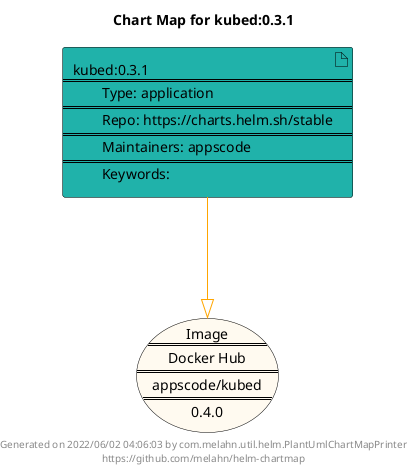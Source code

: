 @startuml
skinparam linetype ortho
skinparam backgroundColor white
skinparam usecaseBorderColor black
skinparam usecaseArrowColor LightSlateGray
skinparam artifactBorderColor black
skinparam artifactArrowColor LightSlateGray

title Chart Map for kubed:0.3.1

'There is one referenced Helm Chart
artifact "kubed:0.3.1\n====\n\tType: application\n====\n\tRepo: https://charts.helm.sh/stable\n====\n\tMaintainers: appscode\n====\n\tKeywords: " as kubed_0_3_1 #LightSeaGreen

'There is one referenced Docker Image
usecase "Image\n====\nDocker Hub\n====\nappscode/kubed\n====\n0.4.0" as appscode_kubed_0_4_0 #FloralWhite

'Chart Dependencies
kubed_0_3_1--[#orange]-|>appscode_kubed_0_4_0

center footer Generated on 2022/06/02 04:06:03 by com.melahn.util.helm.PlantUmlChartMapPrinter\nhttps://github.com/melahn/helm-chartmap
@enduml
